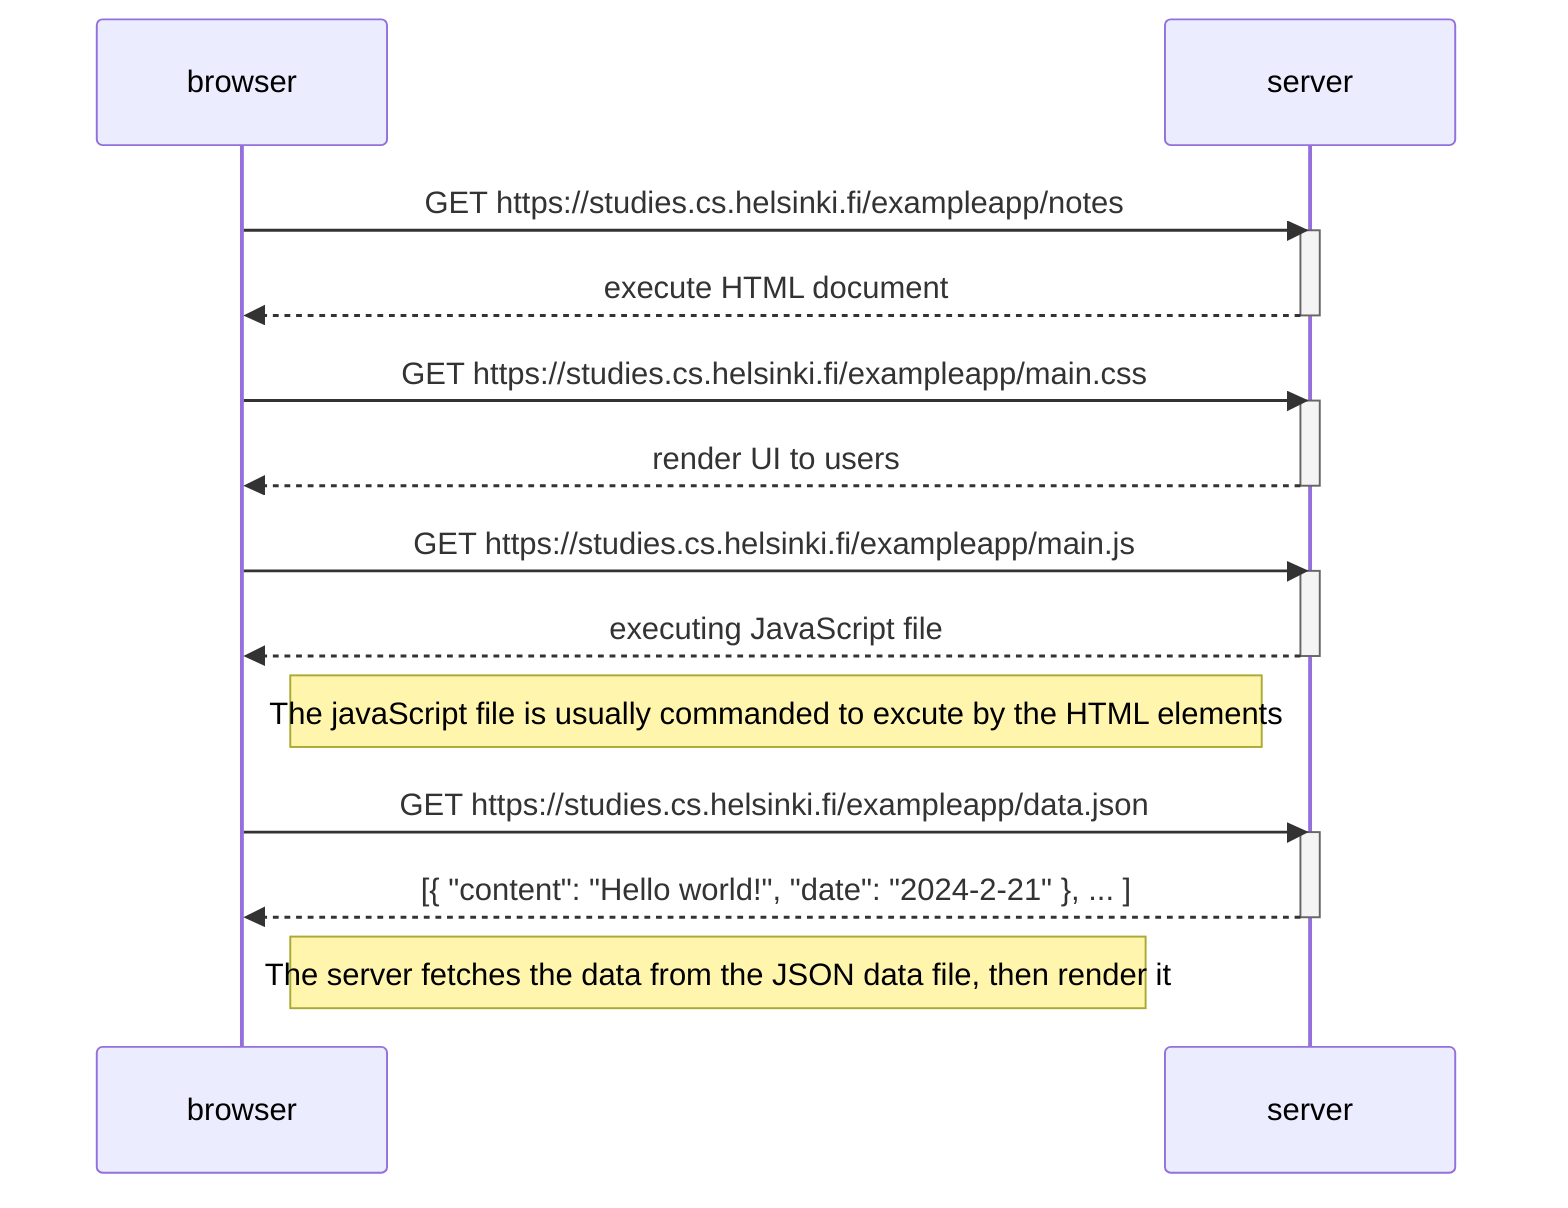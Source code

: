 sequenceDiagram
    participant browser
    participant server

    browser->>server: GET https://studies.cs.helsinki.fi/exampleapp/notes
    activate server
    server-->>browser: execute HTML document
    deactivate server

    browser->>server: GET https://studies.cs.helsinki.fi/exampleapp/main.css
    activate server
    server-->>browser: render UI to users
    deactivate server

    browser->>server: GET https://studies.cs.helsinki.fi/exampleapp/main.js
    activate server
    server-->>browser: executing JavaScript file
    deactivate server

    Note right of browser: The javaScript file is usually commanded to excute by the HTML elements

    browser->>server: GET https://studies.cs.helsinki.fi/exampleapp/data.json
    activate server
    server-->>browser: [{ "content": "Hello world!", "date": "2024-2-21" }, ... ]
    deactivate server

    Note right of browser: The server fetches the data from the JSON data file, then render it